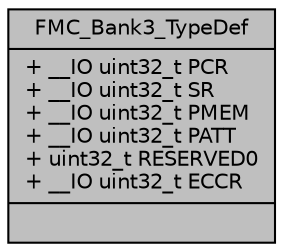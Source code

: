 digraph "FMC_Bank3_TypeDef"
{
 // LATEX_PDF_SIZE
  edge [fontname="Helvetica",fontsize="10",labelfontname="Helvetica",labelfontsize="10"];
  node [fontname="Helvetica",fontsize="10",shape=record];
  Node1 [label="{FMC_Bank3_TypeDef\n|+ __IO uint32_t PCR\l+ __IO uint32_t SR\l+ __IO uint32_t PMEM\l+ __IO uint32_t PATT\l+ uint32_t RESERVED0\l+ __IO uint32_t ECCR\l|}",height=0.2,width=0.4,color="black", fillcolor="grey75", style="filled", fontcolor="black",tooltip="Flexible Memory Controller Bank3."];
}
